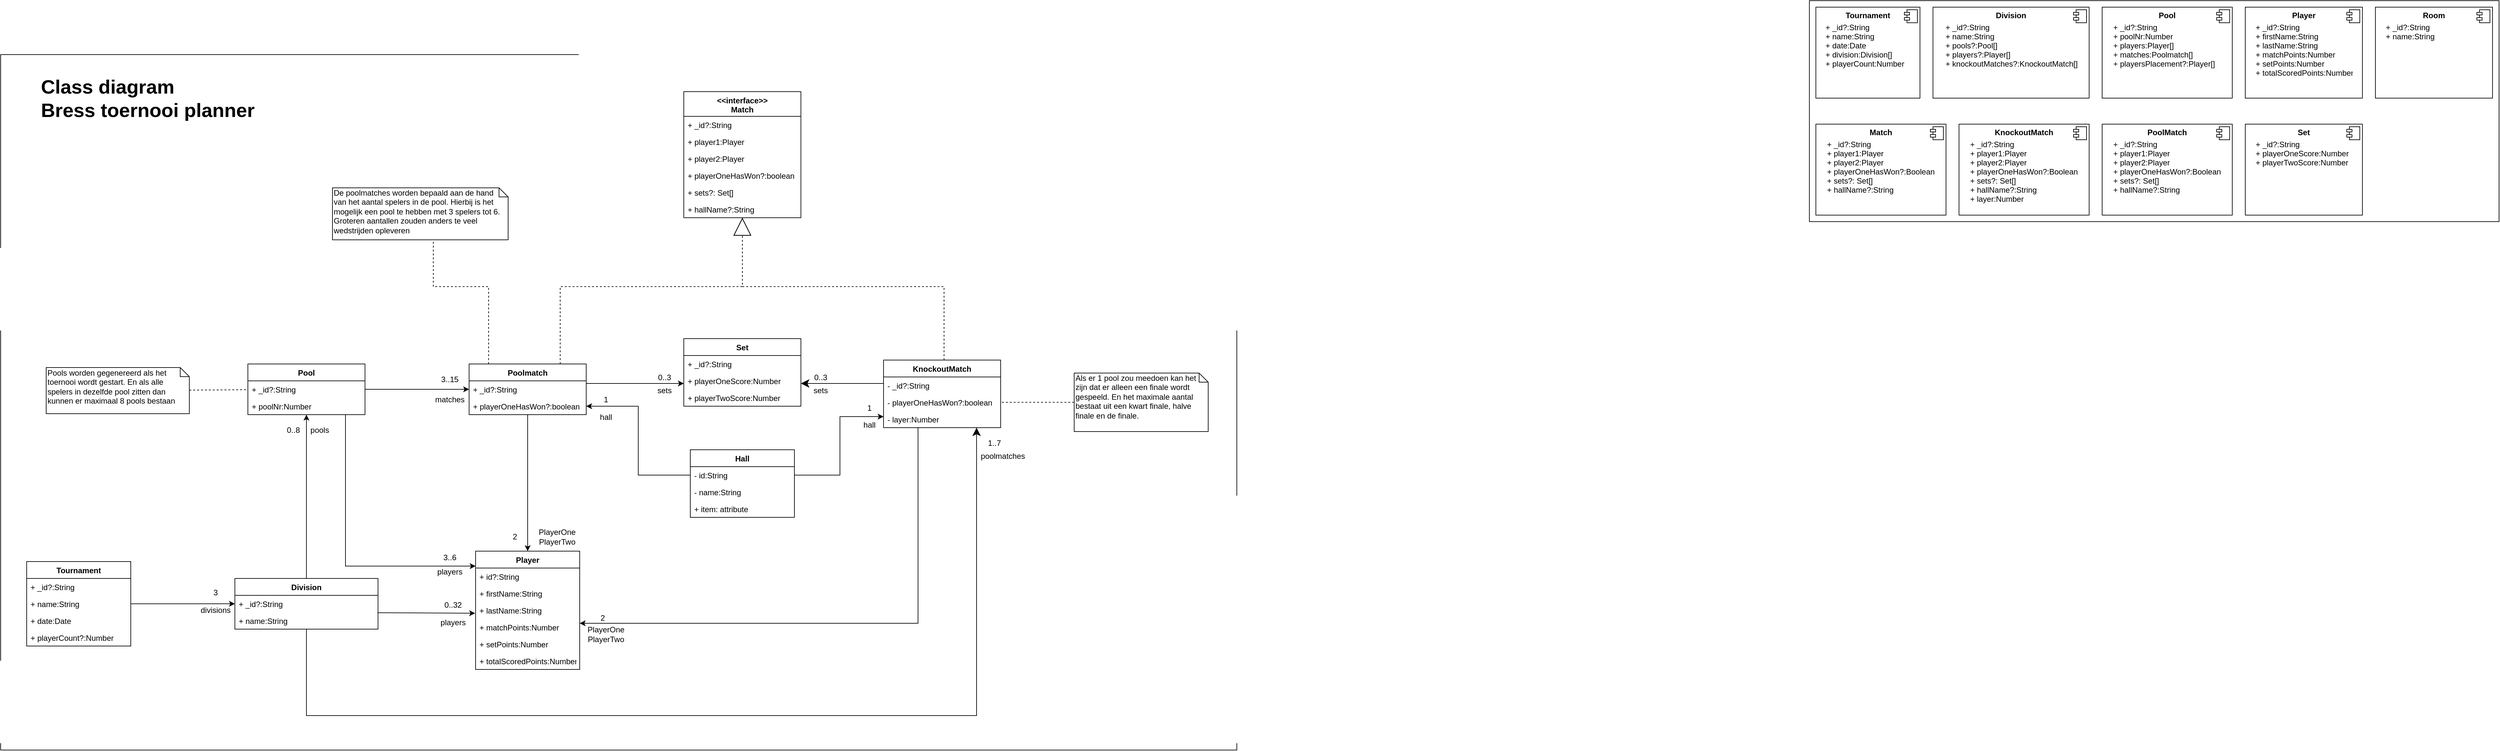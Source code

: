<mxfile version="13.7.9" type="device"><diagram id="1G6s8xJ7OhVYLBrsn0Gc" name="Page-1"><mxGraphModel dx="3413" dy="1973" grid="1" gridSize="10" guides="1" tooltips="1" connect="1" arrows="1" fold="1" page="1" pageScale="1" pageWidth="827" pageHeight="1169" math="0" shadow="0"><root><mxCell id="0"/><mxCell id="1" parent="0"/><mxCell id="-damsv8rEQQZ20Y6aoUb-54" value="" style="rounded=0;whiteSpace=wrap;html=1;" parent="1" vertex="1"><mxGeometry x="2780" y="70" width="1060" height="340" as="geometry"/></mxCell><mxCell id="-damsv8rEQQZ20Y6aoUb-53" value="" style="rounded=0;whiteSpace=wrap;html=1;" parent="1" vertex="1"><mxGeometry y="153" width="1900" height="1070" as="geometry"/></mxCell><mxCell id="-damsv8rEQQZ20Y6aoUb-3" value="&lt;p style=&quot;margin: 0px ; margin-top: 6px ; text-align: center&quot;&gt;&lt;b&gt;Tournament&lt;/b&gt;&lt;/p&gt;" style="align=left;overflow=fill;html=1;" parent="1" vertex="1"><mxGeometry x="2790" y="80" width="160" height="140" as="geometry"/></mxCell><mxCell id="-damsv8rEQQZ20Y6aoUb-4" value="" style="shape=component;jettyWidth=8;jettyHeight=4;" parent="-damsv8rEQQZ20Y6aoUb-3" vertex="1"><mxGeometry x="1" width="20" height="20" relative="1" as="geometry"><mxPoint x="-24" y="4" as="offset"/></mxGeometry></mxCell><mxCell id="-damsv8rEQQZ20Y6aoUb-25" value="+ _id?:String&#10;+ name:String&#10;+ date:Date&#10;+ division:Division[]&#10;+ playerCount:Number" style="text;strokeColor=none;fillColor=none;align=left;verticalAlign=top;spacingLeft=4;spacingRight=4;overflow=hidden;rotatable=0;points=[[0,0.5],[1,0.5]];portConstraint=eastwest;" parent="-damsv8rEQQZ20Y6aoUb-3" vertex="1"><mxGeometry x="8.889" y="17.5" width="142.222" height="113.75" as="geometry"/></mxCell><mxCell id="-damsv8rEQQZ20Y6aoUb-26" value="&lt;p style=&quot;margin: 0px ; margin-top: 6px ; text-align: center&quot;&gt;&lt;b&gt;Pool&lt;/b&gt;&lt;/p&gt;" style="align=left;overflow=fill;html=1;" parent="1" vertex="1"><mxGeometry x="3230" y="80" width="200" height="140" as="geometry"/></mxCell><mxCell id="-damsv8rEQQZ20Y6aoUb-27" value="" style="shape=component;jettyWidth=8;jettyHeight=4;" parent="-damsv8rEQQZ20Y6aoUb-26" vertex="1"><mxGeometry x="1" width="20" height="20" relative="1" as="geometry"><mxPoint x="-24" y="4" as="offset"/></mxGeometry></mxCell><mxCell id="-damsv8rEQQZ20Y6aoUb-28" value="+ _id?:String&#10;+ poolNr:Number&#10;+ players:Player[]&#10;+ matches:Poolmatch[]&#10;+ playersPlacement?:Player[]" style="text;strokeColor=none;fillColor=none;align=left;verticalAlign=top;spacingLeft=4;spacingRight=4;overflow=hidden;rotatable=0;points=[[0,0.5],[1,0.5]];portConstraint=eastwest;" parent="-damsv8rEQQZ20Y6aoUb-26" vertex="1"><mxGeometry x="11.111" y="17.5" width="177.778" height="113.75" as="geometry"/></mxCell><mxCell id="-damsv8rEQQZ20Y6aoUb-29" value="&lt;p style=&quot;margin: 0px ; margin-top: 6px ; text-align: center&quot;&gt;&lt;b&gt;Player&lt;/b&gt;&lt;/p&gt;" style="align=left;overflow=fill;html=1;" parent="1" vertex="1"><mxGeometry x="3450" y="80" width="180" height="140" as="geometry"/></mxCell><mxCell id="-damsv8rEQQZ20Y6aoUb-30" value="" style="shape=component;jettyWidth=8;jettyHeight=4;" parent="-damsv8rEQQZ20Y6aoUb-29" vertex="1"><mxGeometry x="1" width="20" height="20" relative="1" as="geometry"><mxPoint x="-24" y="4" as="offset"/></mxGeometry></mxCell><mxCell id="-damsv8rEQQZ20Y6aoUb-31" value="+ _id?:String&#10;+ firstName:String&#10;+ lastName:String&#10;+ matchPoints:Number&#10;+ setPoints:Number&#10;+ totalScoredPoints:Number" style="text;strokeColor=none;fillColor=none;align=left;verticalAlign=top;spacingLeft=4;spacingRight=4;overflow=hidden;rotatable=0;points=[[0,0.5],[1,0.5]];portConstraint=eastwest;" parent="-damsv8rEQQZ20Y6aoUb-29" vertex="1"><mxGeometry x="10" y="17.5" width="160" height="113.75" as="geometry"/></mxCell><mxCell id="-damsv8rEQQZ20Y6aoUb-33" value="&lt;p style=&quot;margin: 0px ; margin-top: 6px ; text-align: center&quot;&gt;&lt;b&gt;Division&lt;/b&gt;&lt;/p&gt;" style="align=left;overflow=fill;html=1;" parent="1" vertex="1"><mxGeometry x="2970" y="80" width="240" height="140" as="geometry"/></mxCell><mxCell id="-damsv8rEQQZ20Y6aoUb-34" value="" style="shape=component;jettyWidth=8;jettyHeight=4;" parent="-damsv8rEQQZ20Y6aoUb-33" vertex="1"><mxGeometry x="1" width="20" height="20" relative="1" as="geometry"><mxPoint x="-24" y="4" as="offset"/></mxGeometry></mxCell><mxCell id="-damsv8rEQQZ20Y6aoUb-35" value="+ _id?:String&#10;+ name:String&#10;+ pools?:Pool[]&#10;+ players?:Player[]&#10;+ knockoutMatches?:KnockoutMatch[]" style="text;strokeColor=none;fillColor=none;align=left;verticalAlign=top;spacingLeft=4;spacingRight=4;overflow=hidden;rotatable=0;points=[[0,0.5],[1,0.5]];portConstraint=eastwest;" parent="-damsv8rEQQZ20Y6aoUb-33" vertex="1"><mxGeometry x="13.333" y="17.5" width="213.333" height="113.75" as="geometry"/></mxCell><mxCell id="-damsv8rEQQZ20Y6aoUb-36" value="&lt;p style=&quot;margin: 0px ; margin-top: 6px ; text-align: center&quot;&gt;&lt;b&gt;KnockoutMatch&lt;/b&gt;&lt;/p&gt;" style="align=left;overflow=fill;html=1;" parent="1" vertex="1"><mxGeometry x="3010" y="260" width="200" height="140" as="geometry"/></mxCell><mxCell id="-damsv8rEQQZ20Y6aoUb-37" value="" style="shape=component;jettyWidth=8;jettyHeight=4;" parent="-damsv8rEQQZ20Y6aoUb-36" vertex="1"><mxGeometry x="1" width="20" height="20" relative="1" as="geometry"><mxPoint x="-24" y="4" as="offset"/></mxGeometry></mxCell><mxCell id="-damsv8rEQQZ20Y6aoUb-38" value="+ _id?:String&#10;+ player1:Player&#10;+ player2:Player&#10;+ playerOneHasWon?:Boolean&#10;+ sets?: Set[]&#10;+ hallName?:String&#10;+ layer:Number" style="text;strokeColor=none;fillColor=none;align=left;verticalAlign=top;spacingLeft=4;spacingRight=4;overflow=hidden;rotatable=0;points=[[0,0.5],[1,0.5]];portConstraint=eastwest;" parent="-damsv8rEQQZ20Y6aoUb-36" vertex="1"><mxGeometry x="11.111" y="17.5" width="177.778" height="113.75" as="geometry"/></mxCell><mxCell id="-damsv8rEQQZ20Y6aoUb-39" value="&lt;p style=&quot;margin: 0px ; margin-top: 6px ; text-align: center&quot;&gt;&lt;b&gt;Match&lt;/b&gt;&lt;/p&gt;" style="align=left;overflow=fill;html=1;" parent="1" vertex="1"><mxGeometry x="2790" y="260" width="200" height="140" as="geometry"/></mxCell><mxCell id="-damsv8rEQQZ20Y6aoUb-40" value="" style="shape=component;jettyWidth=8;jettyHeight=4;" parent="-damsv8rEQQZ20Y6aoUb-39" vertex="1"><mxGeometry x="1" width="20" height="20" relative="1" as="geometry"><mxPoint x="-24" y="4" as="offset"/></mxGeometry></mxCell><mxCell id="-damsv8rEQQZ20Y6aoUb-41" value="+ _id?:String&#10;+ player1:Player&#10;+ player2:Player&#10;+ playerOneHasWon?:Boolean&#10;+ sets?: Set[]&#10;+ hallName?:String" style="text;strokeColor=none;fillColor=none;align=left;verticalAlign=top;spacingLeft=4;spacingRight=4;overflow=hidden;rotatable=0;points=[[0,0.5],[1,0.5]];portConstraint=eastwest;" parent="-damsv8rEQQZ20Y6aoUb-39" vertex="1"><mxGeometry x="11.111" y="17.5" width="177.778" height="113.75" as="geometry"/></mxCell><mxCell id="-damsv8rEQQZ20Y6aoUb-42" value="&lt;p style=&quot;margin: 0px ; margin-top: 6px ; text-align: center&quot;&gt;&lt;b&gt;Set&lt;/b&gt;&lt;/p&gt;" style="align=left;overflow=fill;html=1;" parent="1" vertex="1"><mxGeometry x="3450" y="260" width="180" height="140" as="geometry"/></mxCell><mxCell id="-damsv8rEQQZ20Y6aoUb-43" value="" style="shape=component;jettyWidth=8;jettyHeight=4;" parent="-damsv8rEQQZ20Y6aoUb-42" vertex="1"><mxGeometry x="1" width="20" height="20" relative="1" as="geometry"><mxPoint x="-24" y="4" as="offset"/></mxGeometry></mxCell><mxCell id="-damsv8rEQQZ20Y6aoUb-44" value="+ _id?:String&#10;+ playerOneScore:Number&#10;+ playerTwoScore:Number" style="text;strokeColor=none;fillColor=none;align=left;verticalAlign=top;spacingLeft=4;spacingRight=4;overflow=hidden;rotatable=0;points=[[0,0.5],[1,0.5]];portConstraint=eastwest;" parent="-damsv8rEQQZ20Y6aoUb-42" vertex="1"><mxGeometry x="10" y="17.5" width="160" height="113.75" as="geometry"/></mxCell><mxCell id="-damsv8rEQQZ20Y6aoUb-45" value="&lt;p style=&quot;margin: 0px ; margin-top: 6px ; text-align: center&quot;&gt;&lt;b&gt;PoolMatch&lt;/b&gt;&lt;/p&gt;" style="align=left;overflow=fill;html=1;" parent="1" vertex="1"><mxGeometry x="3230" y="260" width="200" height="140" as="geometry"/></mxCell><mxCell id="-damsv8rEQQZ20Y6aoUb-46" value="" style="shape=component;jettyWidth=8;jettyHeight=4;" parent="-damsv8rEQQZ20Y6aoUb-45" vertex="1"><mxGeometry x="1" width="20" height="20" relative="1" as="geometry"><mxPoint x="-24" y="4" as="offset"/></mxGeometry></mxCell><mxCell id="-damsv8rEQQZ20Y6aoUb-47" value="+ _id?:String&#10;+ player1:Player&#10;+ player2:Player&#10;+ playerOneHasWon?:Boolean&#10;+ sets?: Set[]&#10;+ hallName?:String" style="text;strokeColor=none;fillColor=none;align=left;verticalAlign=top;spacingLeft=4;spacingRight=4;overflow=hidden;rotatable=0;points=[[0,0.5],[1,0.5]];portConstraint=eastwest;" parent="-damsv8rEQQZ20Y6aoUb-45" vertex="1"><mxGeometry x="11.111" y="17.5" width="177.778" height="113.75" as="geometry"/></mxCell><mxCell id="-damsv8rEQQZ20Y6aoUb-49" value="&lt;p style=&quot;margin: 0px ; margin-top: 6px ; text-align: center&quot;&gt;&lt;b&gt;Room&lt;/b&gt;&lt;/p&gt;" style="align=left;overflow=fill;html=1;" parent="1" vertex="1"><mxGeometry x="3650" y="80" width="180" height="140" as="geometry"/></mxCell><mxCell id="-damsv8rEQQZ20Y6aoUb-50" value="" style="shape=component;jettyWidth=8;jettyHeight=4;" parent="-damsv8rEQQZ20Y6aoUb-49" vertex="1"><mxGeometry x="1" width="20" height="20" relative="1" as="geometry"><mxPoint x="-24" y="4" as="offset"/></mxGeometry></mxCell><mxCell id="-damsv8rEQQZ20Y6aoUb-51" value="+ _id?:String&#10;+ name:String" style="text;strokeColor=none;fillColor=none;align=left;verticalAlign=top;spacingLeft=4;spacingRight=4;overflow=hidden;rotatable=0;points=[[0,0.5],[1,0.5]];portConstraint=eastwest;" parent="-damsv8rEQQZ20Y6aoUb-49" vertex="1"><mxGeometry x="10" y="17.5" width="160" height="113.75" as="geometry"/></mxCell><mxCell id="vhV76Lu9zQ-q1YKeoJvZ-2" style="edgeStyle=orthogonalEdgeStyle;rounded=0;orthogonalLoop=1;jettySize=auto;html=1;endArrow=classic;endFill=1;" edge="1" parent="1" source="KrWvdFCkRxebg44aXI1b-1" target="KrWvdFCkRxebg44aXI1b-13"><mxGeometry relative="1" as="geometry"/></mxCell><mxCell id="vhV76Lu9zQ-q1YKeoJvZ-17" value="&lt;&lt;interface&gt;&gt;&#10;Match" style="swimlane;fontStyle=1;align=center;verticalAlign=top;childLayout=stackLayout;horizontal=1;startSize=38;horizontalStack=0;resizeParent=1;resizeParentMax=0;resizeLast=0;collapsible=1;marginBottom=0;" vertex="1" parent="1"><mxGeometry x="1050" y="210" width="180" height="194" as="geometry"/></mxCell><mxCell id="vhV76Lu9zQ-q1YKeoJvZ-18" value="+ _id?:String" style="text;strokeColor=none;fillColor=none;align=left;verticalAlign=top;spacingLeft=4;spacingRight=4;overflow=hidden;rotatable=0;points=[[0,0.5],[1,0.5]];portConstraint=eastwest;" vertex="1" parent="vhV76Lu9zQ-q1YKeoJvZ-17"><mxGeometry y="38" width="180" height="26" as="geometry"/></mxCell><mxCell id="vhV76Lu9zQ-q1YKeoJvZ-19" value="+ player1:Player" style="text;strokeColor=none;fillColor=none;align=left;verticalAlign=top;spacingLeft=4;spacingRight=4;overflow=hidden;rotatable=0;points=[[0,0.5],[1,0.5]];portConstraint=eastwest;" vertex="1" parent="vhV76Lu9zQ-q1YKeoJvZ-17"><mxGeometry y="64" width="180" height="26" as="geometry"/></mxCell><mxCell id="vhV76Lu9zQ-q1YKeoJvZ-20" value="+ player2:Player" style="text;strokeColor=none;fillColor=none;align=left;verticalAlign=top;spacingLeft=4;spacingRight=4;overflow=hidden;rotatable=0;points=[[0,0.5],[1,0.5]];portConstraint=eastwest;" vertex="1" parent="vhV76Lu9zQ-q1YKeoJvZ-17"><mxGeometry y="90" width="180" height="26" as="geometry"/></mxCell><mxCell id="vhV76Lu9zQ-q1YKeoJvZ-21" value="+ playerOneHasWon?:boolean" style="text;strokeColor=none;fillColor=none;align=left;verticalAlign=top;spacingLeft=4;spacingRight=4;overflow=hidden;rotatable=0;points=[[0,0.5],[1,0.5]];portConstraint=eastwest;" vertex="1" parent="vhV76Lu9zQ-q1YKeoJvZ-17"><mxGeometry y="116" width="180" height="26" as="geometry"/></mxCell><mxCell id="vhV76Lu9zQ-q1YKeoJvZ-22" value="+ sets?: Set[]" style="text;strokeColor=none;fillColor=none;align=left;verticalAlign=top;spacingLeft=4;spacingRight=4;overflow=hidden;rotatable=0;points=[[0,0.5],[1,0.5]];portConstraint=eastwest;" vertex="1" parent="vhV76Lu9zQ-q1YKeoJvZ-17"><mxGeometry y="142" width="180" height="26" as="geometry"/></mxCell><mxCell id="vhV76Lu9zQ-q1YKeoJvZ-23" value="+ hallName?:String" style="text;strokeColor=none;fillColor=none;align=left;verticalAlign=top;spacingLeft=4;spacingRight=4;overflow=hidden;rotatable=0;points=[[0,0.5],[1,0.5]];portConstraint=eastwest;" vertex="1" parent="vhV76Lu9zQ-q1YKeoJvZ-17"><mxGeometry y="168" width="180" height="26" as="geometry"/></mxCell><mxCell id="vhV76Lu9zQ-q1YKeoJvZ-4" style="rounded=0;orthogonalLoop=1;jettySize=auto;html=1;endArrow=classic;endFill=1;entryX=-0.005;entryY=0.675;entryDx=0;entryDy=0;entryPerimeter=0;exitX=0.997;exitY=0.028;exitDx=0;exitDy=0;exitPerimeter=0;" edge="1" parent="1" source="KrWvdFCkRxebg44aXI1b-14" target="KrWvdFCkRxebg44aXI1b-10"><mxGeometry relative="1" as="geometry"><mxPoint x="582" y="1012" as="sourcePoint"/></mxGeometry></mxCell><mxCell id="vhV76Lu9zQ-q1YKeoJvZ-6" style="edgeStyle=none;rounded=0;orthogonalLoop=1;jettySize=auto;html=1;endArrow=classic;endFill=1;" edge="1" parent="1" source="KrWvdFCkRxebg44aXI1b-13" target="KrWvdFCkRxebg44aXI1b-28"><mxGeometry relative="1" as="geometry"/></mxCell><mxCell id="vhV76Lu9zQ-q1YKeoJvZ-28" style="edgeStyle=orthogonalEdgeStyle;rounded=0;orthogonalLoop=1;jettySize=auto;html=1;startSize=6;endArrow=none;endFill=0;endSize=25;strokeColor=#000000;startArrow=classic;startFill=1;" edge="1" parent="1" source="KrWvdFCkRxebg44aXI1b-9" target="WajNG1Vz0jVfCjARDEcD-36"><mxGeometry relative="1" as="geometry"><Array as="points"><mxPoint x="1410" y="1028"/></Array></mxGeometry></mxCell><mxCell id="vhV76Lu9zQ-q1YKeoJvZ-13" style="edgeStyle=orthogonalEdgeStyle;rounded=0;orthogonalLoop=1;jettySize=auto;html=1;endArrow=none;endFill=0;dashed=1;" edge="1" parent="1" source="WajNG1Vz0jVfCjARDEcD-27" target="vhV76Lu9zQ-q1YKeoJvZ-12"><mxGeometry relative="1" as="geometry"><Array as="points"><mxPoint x="750" y="510"/><mxPoint x="665" y="510"/></Array></mxGeometry></mxCell><mxCell id="vhV76Lu9zQ-q1YKeoJvZ-14" style="edgeStyle=none;rounded=0;orthogonalLoop=1;jettySize=auto;html=1;endArrow=classic;endFill=1;strokeColor=#000000;startArrow=none;startFill=0;" edge="1" parent="1" source="WajNG1Vz0jVfCjARDEcD-27" target="KrWvdFCkRxebg44aXI1b-9"><mxGeometry relative="1" as="geometry"/></mxCell><mxCell id="vhV76Lu9zQ-q1YKeoJvZ-10" style="edgeStyle=none;rounded=0;orthogonalLoop=1;jettySize=auto;html=1;endArrow=classic;endFill=1;entryX=0;entryY=0.5;entryDx=0;entryDy=0;" edge="1" parent="1" source="KrWvdFCkRxebg44aXI1b-28" target="WajNG1Vz0jVfCjARDEcD-28"><mxGeometry relative="1" as="geometry"><mxPoint x="718.74" y="684.718" as="targetPoint"/></mxGeometry></mxCell><mxCell id="vhV76Lu9zQ-q1YKeoJvZ-3" value="3" style="text;html=1;align=center;verticalAlign=middle;resizable=0;points=[];autosize=1;" vertex="1" parent="1"><mxGeometry x="320" y="971" width="20" height="20" as="geometry"/></mxCell><mxCell id="vhV76Lu9zQ-q1YKeoJvZ-5" value="0..32" style="text;html=1;align=center;verticalAlign=middle;resizable=0;points=[];autosize=1;" vertex="1" parent="1"><mxGeometry x="675" y="990" width="40" height="20" as="geometry"/></mxCell><mxCell id="vhV76Lu9zQ-q1YKeoJvZ-7" value="0..8" style="text;html=1;strokeColor=none;fillColor=none;align=center;verticalAlign=middle;whiteSpace=wrap;rounded=0;" vertex="1" parent="1"><mxGeometry x="430" y="720.5" width="40" height="20" as="geometry"/></mxCell><mxCell id="vhV76Lu9zQ-q1YKeoJvZ-9" style="edgeStyle=none;rounded=0;orthogonalLoop=1;jettySize=auto;html=1;endArrow=none;endFill=0;dashed=1;" edge="1" parent="1" source="vhV76Lu9zQ-q1YKeoJvZ-8" target="KrWvdFCkRxebg44aXI1b-28"><mxGeometry relative="1" as="geometry"/></mxCell><mxCell id="vhV76Lu9zQ-q1YKeoJvZ-8" value="Pools worden gegenereerd als het toernooi wordt gestart. En als alle spelers in dezelfde pool zitten dan kunnen er maximaal 8 pools bestaan" style="shape=note;whiteSpace=wrap;html=1;size=14;verticalAlign=top;align=left;spacingTop=-6;" vertex="1" parent="1"><mxGeometry x="70" y="634.5" width="220" height="71" as="geometry"/></mxCell><mxCell id="vhV76Lu9zQ-q1YKeoJvZ-11" value="3..6" style="text;html=1;align=center;verticalAlign=middle;resizable=0;points=[];autosize=1;" vertex="1" parent="1"><mxGeometry x="670" y="917" width="40" height="20" as="geometry"/></mxCell><mxCell id="vhV76Lu9zQ-q1YKeoJvZ-30" style="edgeStyle=orthogonalEdgeStyle;rounded=0;orthogonalLoop=1;jettySize=auto;html=1;startSize=10;endArrow=classic;endFill=1;endSize=6;strokeColor=#000000;" edge="1" parent="1" source="KrWvdFCkRxebg44aXI1b-28" target="KrWvdFCkRxebg44aXI1b-9"><mxGeometry relative="1" as="geometry"><Array as="points"><mxPoint x="530" y="940"/></Array></mxGeometry></mxCell><mxCell id="vhV76Lu9zQ-q1YKeoJvZ-27" style="edgeStyle=orthogonalEdgeStyle;rounded=0;orthogonalLoop=1;jettySize=auto;html=1;dashed=1;startSize=10;endArrow=block;endFill=0;endSize=25;strokeColor=#000000;" edge="1" parent="1" source="WajNG1Vz0jVfCjARDEcD-27" target="vhV76Lu9zQ-q1YKeoJvZ-17"><mxGeometry relative="1" as="geometry"><Array as="points"><mxPoint x="860" y="510"/><mxPoint x="1140" y="510"/></Array></mxGeometry></mxCell><mxCell id="vhV76Lu9zQ-q1YKeoJvZ-32" style="edgeStyle=orthogonalEdgeStyle;rounded=0;orthogonalLoop=1;jettySize=auto;html=1;startSize=10;endArrow=classic;endFill=1;endSize=6;strokeColor=#000000;" edge="1" parent="1" source="WajNG1Vz0jVfCjARDEcD-27" target="WajNG1Vz0jVfCjARDEcD-18"><mxGeometry relative="1" as="geometry"><Array as="points"><mxPoint x="940" y="659"/><mxPoint x="940" y="659"/></Array></mxGeometry></mxCell><mxCell id="vhV76Lu9zQ-q1YKeoJvZ-12" value="De poolmatches worden bepaald aan de hand van het aantal spelers in de pool. Hierbij is het mogelijk een pool te hebben met 3 spelers tot 6. Groteren aantallen zouden anders te veel wedstrijden opleveren" style="shape=note;whiteSpace=wrap;html=1;size=14;verticalAlign=top;align=left;spacingTop=-6;" vertex="1" parent="1"><mxGeometry x="510" y="358" width="270" height="80" as="geometry"/></mxCell><mxCell id="vhV76Lu9zQ-q1YKeoJvZ-15" value="2" style="text;html=1;align=center;verticalAlign=middle;resizable=0;points=[];autosize=1;" vertex="1" parent="1"><mxGeometry x="780" y="885" width="20" height="20" as="geometry"/></mxCell><mxCell id="vhV76Lu9zQ-q1YKeoJvZ-26" style="edgeStyle=orthogonalEdgeStyle;rounded=0;orthogonalLoop=1;jettySize=auto;html=1;endArrow=block;endFill=0;strokeColor=#000000;dashed=1;startSize=10;endSize=25;" edge="1" parent="1" source="WajNG1Vz0jVfCjARDEcD-36" target="vhV76Lu9zQ-q1YKeoJvZ-17"><mxGeometry relative="1" as="geometry"><Array as="points"><mxPoint x="1450" y="510"/><mxPoint x="1140" y="510"/></Array></mxGeometry></mxCell><mxCell id="vhV76Lu9zQ-q1YKeoJvZ-34" style="edgeStyle=orthogonalEdgeStyle;rounded=0;orthogonalLoop=1;jettySize=auto;html=1;startSize=10;endArrow=none;endFill=0;endSize=25;strokeColor=#000000;startArrow=classic;startFill=1;" edge="1" parent="1" source="WajNG1Vz0jVfCjARDEcD-18" target="WajNG1Vz0jVfCjARDEcD-36"><mxGeometry relative="1" as="geometry"><Array as="points"><mxPoint x="1330" y="659"/><mxPoint x="1330" y="659"/></Array></mxGeometry></mxCell><mxCell id="WajNG1Vz0jVfCjARDEcD-18" value="Set" style="swimlane;fontStyle=1;align=center;verticalAlign=top;childLayout=stackLayout;horizontal=1;startSize=26;horizontalStack=0;resizeParent=1;resizeParentMax=0;resizeLast=0;collapsible=1;marginBottom=0;" parent="1" vertex="1"><mxGeometry x="1050" y="590" width="180" height="104" as="geometry"/></mxCell><mxCell id="WajNG1Vz0jVfCjARDEcD-19" value="+ _id?:String" style="text;strokeColor=none;fillColor=none;align=left;verticalAlign=top;spacingLeft=4;spacingRight=4;overflow=hidden;rotatable=0;points=[[0,0.5],[1,0.5]];portConstraint=eastwest;" parent="WajNG1Vz0jVfCjARDEcD-18" vertex="1"><mxGeometry y="26" width="180" height="26" as="geometry"/></mxCell><mxCell id="WajNG1Vz0jVfCjARDEcD-20" value="+ playerOneScore:Number" style="text;strokeColor=none;fillColor=none;align=left;verticalAlign=top;spacingLeft=4;spacingRight=4;overflow=hidden;rotatable=0;points=[[0,0.5],[1,0.5]];portConstraint=eastwest;" parent="WajNG1Vz0jVfCjARDEcD-18" vertex="1"><mxGeometry y="52" width="180" height="26" as="geometry"/></mxCell><mxCell id="WajNG1Vz0jVfCjARDEcD-21" value="+ playerTwoScore:Number" style="text;strokeColor=none;fillColor=none;align=left;verticalAlign=top;spacingLeft=4;spacingRight=4;overflow=hidden;rotatable=0;points=[[0,0.5],[1,0.5]];portConstraint=eastwest;" parent="WajNG1Vz0jVfCjARDEcD-18" vertex="1"><mxGeometry y="78" width="180" height="26" as="geometry"/></mxCell><mxCell id="vhV76Lu9zQ-q1YKeoJvZ-38" style="edgeStyle=orthogonalEdgeStyle;rounded=0;orthogonalLoop=1;jettySize=auto;html=1;startSize=10;endArrow=classic;endFill=1;endSize=6;strokeColor=#000000;startArrow=none;startFill=0;" edge="1" parent="1" source="KrWvdFCkRxebg44aXI1b-17" target="WajNG1Vz0jVfCjARDEcD-36"><mxGeometry relative="1" as="geometry"><Array as="points"><mxPoint x="1290" y="800"/><mxPoint x="1290" y="710"/></Array></mxGeometry></mxCell><mxCell id="KrWvdFCkRxebg44aXI1b-17" value="Hall" style="swimlane;fontStyle=1;align=center;verticalAlign=top;childLayout=stackLayout;horizontal=1;startSize=26;horizontalStack=0;resizeParent=1;resizeParentMax=0;resizeLast=0;collapsible=1;marginBottom=0;" parent="1" vertex="1"><mxGeometry x="1060" y="761" width="160" height="104" as="geometry"/></mxCell><mxCell id="KrWvdFCkRxebg44aXI1b-18" value="- id:String" style="text;strokeColor=none;fillColor=none;align=left;verticalAlign=top;spacingLeft=4;spacingRight=4;overflow=hidden;rotatable=0;points=[[0,0.5],[1,0.5]];portConstraint=eastwest;" parent="KrWvdFCkRxebg44aXI1b-17" vertex="1"><mxGeometry y="26" width="160" height="26" as="geometry"/></mxCell><mxCell id="KrWvdFCkRxebg44aXI1b-35" value="- name:String" style="text;strokeColor=none;fillColor=none;align=left;verticalAlign=top;spacingLeft=4;spacingRight=4;overflow=hidden;rotatable=0;points=[[0,0.5],[1,0.5]];portConstraint=eastwest;" parent="KrWvdFCkRxebg44aXI1b-17" vertex="1"><mxGeometry y="52" width="160" height="26" as="geometry"/></mxCell><mxCell id="WajNG1Vz0jVfCjARDEcD-15" value="+ item: attribute" style="text;strokeColor=none;fillColor=none;align=left;verticalAlign=top;spacingLeft=4;spacingRight=4;overflow=hidden;rotatable=0;points=[[0,0.5],[1,0.5]];portConstraint=eastwest;" parent="KrWvdFCkRxebg44aXI1b-17" vertex="1"><mxGeometry y="78" width="160" height="26" as="geometry"/></mxCell><mxCell id="vhV76Lu9zQ-q1YKeoJvZ-29" value="2" style="text;html=1;align=center;verticalAlign=middle;resizable=0;points=[];autosize=1;" vertex="1" parent="1"><mxGeometry x="915" y="1010" width="20" height="20" as="geometry"/></mxCell><mxCell id="vhV76Lu9zQ-q1YKeoJvZ-31" value="3..15" style="text;html=1;align=center;verticalAlign=middle;resizable=0;points=[];autosize=1;" vertex="1" parent="1"><mxGeometry x="670" y="643" width="40" height="20" as="geometry"/></mxCell><mxCell id="vhV76Lu9zQ-q1YKeoJvZ-33" value="0..3" style="text;html=1;align=center;verticalAlign=middle;resizable=0;points=[];autosize=1;" vertex="1" parent="1"><mxGeometry x="1000" y="640" width="40" height="20" as="geometry"/></mxCell><mxCell id="vhV76Lu9zQ-q1YKeoJvZ-36" value="0..3" style="text;html=1;align=center;verticalAlign=middle;resizable=0;points=[];autosize=1;" vertex="1" parent="1"><mxGeometry x="1240" y="640" width="40" height="20" as="geometry"/></mxCell><mxCell id="vhV76Lu9zQ-q1YKeoJvZ-37" style="edgeStyle=orthogonalEdgeStyle;rounded=0;orthogonalLoop=1;jettySize=auto;html=1;startSize=6;endArrow=none;endFill=0;endSize=6;strokeColor=#000000;entryX=0;entryY=0.5;entryDx=0;entryDy=0;exitX=1;exitY=0.5;exitDx=0;exitDy=0;startArrow=classic;startFill=1;" edge="1" parent="1" source="WajNG1Vz0jVfCjARDEcD-31" target="KrWvdFCkRxebg44aXI1b-35"><mxGeometry relative="1" as="geometry"><mxPoint x="900" y="728" as="sourcePoint"/><Array as="points"><mxPoint x="980" y="694"/><mxPoint x="980" y="800"/><mxPoint x="1060" y="800"/></Array></mxGeometry></mxCell><mxCell id="vhV76Lu9zQ-q1YKeoJvZ-39" value="1" style="text;html=1;align=center;verticalAlign=middle;resizable=0;points=[];autosize=1;" vertex="1" parent="1"><mxGeometry x="920" y="674" width="20" height="20" as="geometry"/></mxCell><mxCell id="vhV76Lu9zQ-q1YKeoJvZ-40" value="1" style="text;html=1;align=center;verticalAlign=middle;resizable=0;points=[];autosize=1;" vertex="1" parent="1"><mxGeometry x="1325" y="687" width="20" height="20" as="geometry"/></mxCell><mxCell id="vhV76Lu9zQ-q1YKeoJvZ-41" value="divisions" style="text;html=1;align=center;verticalAlign=middle;resizable=0;points=[];autosize=1;" vertex="1" parent="1"><mxGeometry x="300" y="998" width="60" height="20" as="geometry"/></mxCell><mxCell id="KrWvdFCkRxebg44aXI1b-1" value="Tournament&#10;" style="swimlane;fontStyle=1;align=center;verticalAlign=top;childLayout=stackLayout;horizontal=1;startSize=26;horizontalStack=0;resizeParent=1;resizeParentMax=0;resizeLast=0;collapsible=1;marginBottom=0;" parent="1" vertex="1"><mxGeometry x="40" y="933" width="160" height="130" as="geometry"/></mxCell><mxCell id="KrWvdFCkRxebg44aXI1b-2" value="+ _id?:String&#10;" style="text;strokeColor=none;fillColor=none;align=left;verticalAlign=top;spacingLeft=4;spacingRight=4;overflow=hidden;rotatable=0;points=[[0,0.5],[1,0.5]];portConstraint=eastwest;" parent="KrWvdFCkRxebg44aXI1b-1" vertex="1"><mxGeometry y="26" width="160" height="26" as="geometry"/></mxCell><mxCell id="KrWvdFCkRxebg44aXI1b-25" value="+ name:String" style="text;strokeColor=none;fillColor=none;align=left;verticalAlign=top;spacingLeft=4;spacingRight=4;overflow=hidden;rotatable=0;points=[[0,0.5],[1,0.5]];portConstraint=eastwest;" parent="KrWvdFCkRxebg44aXI1b-1" vertex="1"><mxGeometry y="52" width="160" height="26" as="geometry"/></mxCell><mxCell id="KrWvdFCkRxebg44aXI1b-26" value="+ date:Date" style="text;strokeColor=none;fillColor=none;align=left;verticalAlign=top;spacingLeft=4;spacingRight=4;overflow=hidden;rotatable=0;points=[[0,0.5],[1,0.5]];portConstraint=eastwest;" parent="KrWvdFCkRxebg44aXI1b-1" vertex="1"><mxGeometry y="78" width="160" height="26" as="geometry"/></mxCell><mxCell id="WajNG1Vz0jVfCjARDEcD-17" value="+ playerCount?:Number" style="text;strokeColor=none;fillColor=none;align=left;verticalAlign=top;spacingLeft=4;spacingRight=4;overflow=hidden;rotatable=0;points=[[0,0.5],[1,0.5]];portConstraint=eastwest;" parent="KrWvdFCkRxebg44aXI1b-1" vertex="1"><mxGeometry y="104" width="160" height="26" as="geometry"/></mxCell><mxCell id="vhV76Lu9zQ-q1YKeoJvZ-42" value="pools" style="text;html=1;align=center;verticalAlign=middle;resizable=0;points=[];autosize=1;" vertex="1" parent="1"><mxGeometry x="470" y="720.5" width="40" height="20" as="geometry"/></mxCell><mxCell id="vhV76Lu9zQ-q1YKeoJvZ-44" value="players" style="text;html=1;align=center;verticalAlign=middle;resizable=0;points=[];autosize=1;" vertex="1" parent="1"><mxGeometry x="670" y="1017" width="50" height="20" as="geometry"/></mxCell><mxCell id="vhV76Lu9zQ-q1YKeoJvZ-45" style="edgeStyle=orthogonalEdgeStyle;rounded=0;orthogonalLoop=1;jettySize=auto;html=1;startSize=10;endArrow=classic;endFill=1;endSize=10;strokeColor=#000000;" edge="1" parent="1" source="KrWvdFCkRxebg44aXI1b-13" target="WajNG1Vz0jVfCjARDEcD-36"><mxGeometry relative="1" as="geometry"><Array as="points"><mxPoint x="470" y="1170"/><mxPoint x="1500" y="1170"/></Array></mxGeometry></mxCell><mxCell id="KrWvdFCkRxebg44aXI1b-13" value="Division" style="swimlane;fontStyle=1;align=center;verticalAlign=top;childLayout=stackLayout;horizontal=1;startSize=26;horizontalStack=0;resizeParent=1;resizeParentMax=0;resizeLast=0;collapsible=1;marginBottom=0;" parent="1" vertex="1"><mxGeometry x="360" y="959" width="220" height="78" as="geometry"/></mxCell><mxCell id="KrWvdFCkRxebg44aXI1b-27" value="+ _id?:String" style="text;strokeColor=none;fillColor=none;align=left;verticalAlign=top;spacingLeft=4;spacingRight=4;overflow=hidden;rotatable=0;points=[[0,0.5],[1,0.5]];portConstraint=eastwest;" parent="KrWvdFCkRxebg44aXI1b-13" vertex="1"><mxGeometry y="26" width="220" height="26" as="geometry"/></mxCell><mxCell id="KrWvdFCkRxebg44aXI1b-14" value="+ name:String" style="text;strokeColor=none;fillColor=none;align=left;verticalAlign=top;spacingLeft=4;spacingRight=4;overflow=hidden;rotatable=0;points=[[0,0.5],[1,0.5]];portConstraint=eastwest;" parent="KrWvdFCkRxebg44aXI1b-13" vertex="1"><mxGeometry y="52" width="220" height="26" as="geometry"/></mxCell><mxCell id="vhV76Lu9zQ-q1YKeoJvZ-46" value="1..7" style="text;html=1;align=center;verticalAlign=middle;resizable=0;points=[];autosize=1;" vertex="1" parent="1"><mxGeometry x="1507" y="740.5" width="40" height="20" as="geometry"/></mxCell><mxCell id="vhV76Lu9zQ-q1YKeoJvZ-48" style="rounded=0;orthogonalLoop=1;jettySize=auto;html=1;startSize=10;endArrow=none;endFill=0;endSize=10;strokeColor=#000000;dashed=1;entryX=1;entryY=0.5;entryDx=0;entryDy=0;" edge="1" parent="1" source="vhV76Lu9zQ-q1YKeoJvZ-47" target="WajNG1Vz0jVfCjARDEcD-40"><mxGeometry relative="1" as="geometry"/></mxCell><mxCell id="vhV76Lu9zQ-q1YKeoJvZ-47" value="Als er 1 pool zou meedoen kan het zijn dat er alleen een finale wordt gespeeld. En het maximale aantal bestaat uit een kwart finale, halve finale en de finale." style="shape=note;whiteSpace=wrap;html=1;size=14;verticalAlign=top;align=left;spacingTop=-6;" vertex="1" parent="1"><mxGeometry x="1650" y="643" width="206" height="90" as="geometry"/></mxCell><mxCell id="vhV76Lu9zQ-q1YKeoJvZ-49" value="poolmatches" style="text;html=1;align=center;verticalAlign=middle;resizable=0;points=[];autosize=1;" vertex="1" parent="1"><mxGeometry x="1500" y="760.5" width="80" height="20" as="geometry"/></mxCell><mxCell id="vhV76Lu9zQ-q1YKeoJvZ-50" value="players" style="text;html=1;align=center;verticalAlign=middle;resizable=0;points=[];autosize=1;" vertex="1" parent="1"><mxGeometry x="665" y="939" width="50" height="20" as="geometry"/></mxCell><mxCell id="vhV76Lu9zQ-q1YKeoJvZ-51" value="matches" style="text;html=1;align=center;verticalAlign=middle;resizable=0;points=[];autosize=1;" vertex="1" parent="1"><mxGeometry x="660" y="674" width="60" height="20" as="geometry"/></mxCell><mxCell id="KrWvdFCkRxebg44aXI1b-28" value="Pool" style="swimlane;fontStyle=1;align=center;verticalAlign=top;childLayout=stackLayout;horizontal=1;startSize=26;horizontalStack=0;resizeParent=1;resizeParentMax=0;resizeLast=0;collapsible=1;marginBottom=0;" parent="1" vertex="1"><mxGeometry x="380" y="629" width="180" height="78" as="geometry"/></mxCell><mxCell id="KrWvdFCkRxebg44aXI1b-29" value="+ _id?:String" style="text;strokeColor=none;fillColor=none;align=left;verticalAlign=top;spacingLeft=4;spacingRight=4;overflow=hidden;rotatable=0;points=[[0,0.5],[1,0.5]];portConstraint=eastwest;" parent="KrWvdFCkRxebg44aXI1b-28" vertex="1"><mxGeometry y="26" width="180" height="26" as="geometry"/></mxCell><mxCell id="KrWvdFCkRxebg44aXI1b-30" value="+ poolNr:Number" style="text;strokeColor=none;fillColor=none;align=left;verticalAlign=top;spacingLeft=4;spacingRight=4;overflow=hidden;rotatable=0;points=[[0,0.5],[1,0.5]];portConstraint=eastwest;" parent="KrWvdFCkRxebg44aXI1b-28" vertex="1"><mxGeometry y="52" width="180" height="26" as="geometry"/></mxCell><mxCell id="WajNG1Vz0jVfCjARDEcD-27" value="Poolmatch" style="swimlane;fontStyle=1;align=center;verticalAlign=top;childLayout=stackLayout;horizontal=1;startSize=26;horizontalStack=0;resizeParent=1;resizeParentMax=0;resizeLast=0;collapsible=1;marginBottom=0;" parent="1" vertex="1"><mxGeometry x="720" y="629" width="180" height="78" as="geometry"/></mxCell><mxCell id="WajNG1Vz0jVfCjARDEcD-28" value="+ _id?:String" style="text;strokeColor=none;fillColor=none;align=left;verticalAlign=top;spacingLeft=4;spacingRight=4;overflow=hidden;rotatable=0;points=[[0,0.5],[1,0.5]];portConstraint=eastwest;" parent="WajNG1Vz0jVfCjARDEcD-27" vertex="1"><mxGeometry y="26" width="180" height="26" as="geometry"/></mxCell><mxCell id="WajNG1Vz0jVfCjARDEcD-31" value="+ playerOneHasWon?:boolean" style="text;strokeColor=none;fillColor=none;align=left;verticalAlign=top;spacingLeft=4;spacingRight=4;overflow=hidden;rotatable=0;points=[[0,0.5],[1,0.5]];portConstraint=eastwest;" parent="WajNG1Vz0jVfCjARDEcD-27" vertex="1"><mxGeometry y="52" width="180" height="26" as="geometry"/></mxCell><mxCell id="vhV76Lu9zQ-q1YKeoJvZ-52" value="PlayerOne&lt;br&gt;PlayerTwo" style="text;html=1;align=center;verticalAlign=middle;resizable=0;points=[];autosize=1;" vertex="1" parent="1"><mxGeometry x="820" y="880" width="70" height="30" as="geometry"/></mxCell><mxCell id="vhV76Lu9zQ-q1YKeoJvZ-53" value="hall" style="text;html=1;align=center;verticalAlign=middle;resizable=0;points=[];autosize=1;" vertex="1" parent="1"><mxGeometry x="915" y="700.5" width="30" height="20" as="geometry"/></mxCell><mxCell id="vhV76Lu9zQ-q1YKeoJvZ-54" value="hall" style="text;html=1;align=center;verticalAlign=middle;resizable=0;points=[];autosize=1;" vertex="1" parent="1"><mxGeometry x="1320" y="713" width="30" height="20" as="geometry"/></mxCell><mxCell id="vhV76Lu9zQ-q1YKeoJvZ-55" value="sets" style="text;html=1;align=center;verticalAlign=middle;resizable=0;points=[];autosize=1;" vertex="1" parent="1"><mxGeometry x="1000" y="660" width="40" height="20" as="geometry"/></mxCell><mxCell id="vhV76Lu9zQ-q1YKeoJvZ-57" value="sets" style="text;html=1;align=center;verticalAlign=middle;resizable=0;points=[];autosize=1;" vertex="1" parent="1"><mxGeometry x="1240" y="660" width="40" height="20" as="geometry"/></mxCell><mxCell id="WajNG1Vz0jVfCjARDEcD-36" value="KnockoutMatch" style="swimlane;fontStyle=1;align=center;verticalAlign=top;childLayout=stackLayout;horizontal=1;startSize=26;horizontalStack=0;resizeParent=1;resizeParentMax=0;resizeLast=0;collapsible=1;marginBottom=0;" parent="1" vertex="1"><mxGeometry x="1357" y="623" width="180" height="104" as="geometry"/></mxCell><mxCell id="WajNG1Vz0jVfCjARDEcD-37" value="- _id?:String" style="text;strokeColor=none;fillColor=none;align=left;verticalAlign=top;spacingLeft=4;spacingRight=4;overflow=hidden;rotatable=0;points=[[0,0.5],[1,0.5]];portConstraint=eastwest;" parent="WajNG1Vz0jVfCjARDEcD-36" vertex="1"><mxGeometry y="26" width="180" height="26" as="geometry"/></mxCell><mxCell id="WajNG1Vz0jVfCjARDEcD-40" value="- playerOneHasWon?:boolean" style="text;strokeColor=none;fillColor=none;align=left;verticalAlign=top;spacingLeft=4;spacingRight=4;overflow=hidden;rotatable=0;points=[[0,0.5],[1,0.5]];portConstraint=eastwest;" parent="WajNG1Vz0jVfCjARDEcD-36" vertex="1"><mxGeometry y="52" width="180" height="26" as="geometry"/></mxCell><mxCell id="WajNG1Vz0jVfCjARDEcD-45" value="- layer:Number" style="text;strokeColor=none;fillColor=none;align=left;verticalAlign=top;spacingLeft=4;spacingRight=4;overflow=hidden;rotatable=0;points=[[0,0.5],[1,0.5]];portConstraint=eastwest;" parent="WajNG1Vz0jVfCjARDEcD-36" vertex="1"><mxGeometry y="78" width="180" height="26" as="geometry"/></mxCell><mxCell id="vhV76Lu9zQ-q1YKeoJvZ-58" value="PlayerOne&lt;br&gt;PlayerTwo" style="text;html=1;align=center;verticalAlign=middle;resizable=0;points=[];autosize=1;" vertex="1" parent="1"><mxGeometry x="895" y="1030" width="70" height="30" as="geometry"/></mxCell><mxCell id="vhV76Lu9zQ-q1YKeoJvZ-59" value="&lt;b style=&quot;font-size: 30px&quot;&gt;Class diagram&lt;br&gt;Bress toernooi planner&lt;/b&gt;" style="text;html=1;align=left;verticalAlign=middle;resizable=0;points=[];autosize=1;" vertex="1" parent="1"><mxGeometry x="60" y="200" width="340" height="40" as="geometry"/></mxCell><mxCell id="KrWvdFCkRxebg44aXI1b-9" value="Player&#10;" style="swimlane;fontStyle=1;align=center;verticalAlign=top;childLayout=stackLayout;horizontal=1;startSize=26;horizontalStack=0;resizeParent=1;resizeParentMax=0;resizeLast=0;collapsible=1;marginBottom=0;" parent="1" vertex="1"><mxGeometry x="730" y="917" width="160" height="182" as="geometry"/></mxCell><mxCell id="KrWvdFCkRxebg44aXI1b-33" value="+ id?:String" style="text;strokeColor=none;fillColor=none;align=left;verticalAlign=top;spacingLeft=4;spacingRight=4;overflow=hidden;rotatable=0;points=[[0,0.5],[1,0.5]];portConstraint=eastwest;" parent="KrWvdFCkRxebg44aXI1b-9" vertex="1"><mxGeometry y="26" width="160" height="26" as="geometry"/></mxCell><mxCell id="KrWvdFCkRxebg44aXI1b-34" value="+ firstName:String" style="text;strokeColor=none;fillColor=none;align=left;verticalAlign=top;spacingLeft=4;spacingRight=4;overflow=hidden;rotatable=0;points=[[0,0.5],[1,0.5]];portConstraint=eastwest;" parent="KrWvdFCkRxebg44aXI1b-9" vertex="1"><mxGeometry y="52" width="160" height="26" as="geometry"/></mxCell><mxCell id="KrWvdFCkRxebg44aXI1b-10" value="+ lastName:String" style="text;strokeColor=none;fillColor=none;align=left;verticalAlign=top;spacingLeft=4;spacingRight=4;overflow=hidden;rotatable=0;points=[[0,0.5],[1,0.5]];portConstraint=eastwest;" parent="KrWvdFCkRxebg44aXI1b-9" vertex="1"><mxGeometry y="78" width="160" height="26" as="geometry"/></mxCell><mxCell id="WajNG1Vz0jVfCjARDEcD-7" value="+ matchPoints:Number" style="text;strokeColor=none;fillColor=none;align=left;verticalAlign=top;spacingLeft=4;spacingRight=4;overflow=hidden;rotatable=0;points=[[0,0.5],[1,0.5]];portConstraint=eastwest;" parent="KrWvdFCkRxebg44aXI1b-9" vertex="1"><mxGeometry y="104" width="160" height="26" as="geometry"/></mxCell><mxCell id="WajNG1Vz0jVfCjARDEcD-9" value="+ setPoints:Number" style="text;strokeColor=none;fillColor=none;align=left;verticalAlign=top;spacingLeft=4;spacingRight=4;overflow=hidden;rotatable=0;points=[[0,0.5],[1,0.5]];portConstraint=eastwest;" parent="KrWvdFCkRxebg44aXI1b-9" vertex="1"><mxGeometry y="130" width="160" height="26" as="geometry"/></mxCell><mxCell id="WajNG1Vz0jVfCjARDEcD-8" value="+ totalScoredPoints:Number" style="text;strokeColor=none;fillColor=none;align=left;verticalAlign=top;spacingLeft=4;spacingRight=4;overflow=hidden;rotatable=0;points=[[0,0.5],[1,0.5]];portConstraint=eastwest;" parent="KrWvdFCkRxebg44aXI1b-9" vertex="1"><mxGeometry y="156" width="160" height="26" as="geometry"/></mxCell></root></mxGraphModel></diagram></mxfile>